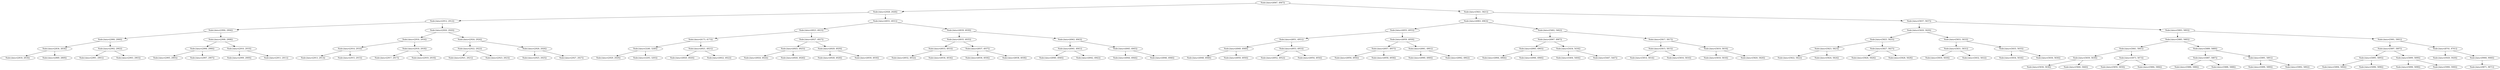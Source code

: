 digraph G{
1221741923 [label="Node{data=[4947, 4947]}"]
1221741923 -> 1767672626
1767672626 [label="Node{data=[2928, 2928]}"]
1767672626 -> 28175501
28175501 [label="Node{data=[2912, 2912]}"]
28175501 -> 1857237713
1857237713 [label="Node{data=[2904, 2904]}"]
1857237713 -> 886096689
886096689 [label="Node{data=[2900, 2900]}"]
886096689 -> 962124674
962124674 [label="Node{data=[2834, 2834]}"]
962124674 -> 1467974048
1467974048 [label="Node{data=[2818, 2818]}"]
962124674 -> 539825188
539825188 [label="Node{data=[2869, 2869]}"]
886096689 -> 307663451
307663451 [label="Node{data=[2902, 2902]}"]
307663451 -> 1840107352
1840107352 [label="Node{data=[2901, 2901]}"]
307663451 -> 1182015948
1182015948 [label="Node{data=[2903, 2903]}"]
1857237713 -> 246452498
246452498 [label="Node{data=[2908, 2908]}"]
246452498 -> 676470485
676470485 [label="Node{data=[2906, 2906]}"]
676470485 -> 721863560
721863560 [label="Node{data=[2905, 2905]}"]
676470485 -> 1285287269
1285287269 [label="Node{data=[2907, 2907]}"]
246452498 -> 1177148901
1177148901 [label="Node{data=[2910, 2910]}"]
1177148901 -> 2117457731
2117457731 [label="Node{data=[2909, 2909]}"]
1177148901 -> 1672626574
1672626574 [label="Node{data=[2911, 2911]}"]
28175501 -> 1892771928
1892771928 [label="Node{data=[2920, 2920]}"]
1892771928 -> 2023707986
2023707986 [label="Node{data=[2916, 2916]}"]
2023707986 -> 683674317
683674317 [label="Node{data=[2914, 2914]}"]
683674317 -> 1494188138
1494188138 [label="Node{data=[2913, 2913]}"]
683674317 -> 577220795
577220795 [label="Node{data=[2915, 2915]}"]
2023707986 -> 542135392
542135392 [label="Node{data=[2918, 2918]}"]
542135392 -> 149861573
149861573 [label="Node{data=[2917, 2917]}"]
542135392 -> 768047458
768047458 [label="Node{data=[2919, 2919]}"]
1892771928 -> 851109385
851109385 [label="Node{data=[2924, 2924]}"]
851109385 -> 275466090
275466090 [label="Node{data=[2922, 2922]}"]
275466090 -> 1843302718
1843302718 [label="Node{data=[2921, 2921]}"]
275466090 -> 2068113806
2068113806 [label="Node{data=[2923, 2923]}"]
851109385 -> 506184257
506184257 [label="Node{data=[2926, 2926]}"]
506184257 -> 1412536057
1412536057 [label="Node{data=[2925, 2925]}"]
506184257 -> 1300216352
1300216352 [label="Node{data=[2927, 2927]}"]
1767672626 -> 288043672
288043672 [label="Node{data=[4931, 4931]}"]
288043672 -> 1372771126
1372771126 [label="Node{data=[4923, 4923]}"]
1372771126 -> 151781803
151781803 [label="Node{data=[4173, 4173]}"]
151781803 -> 965874704
965874704 [label="Node{data=[3240, 3240]}"]
965874704 -> 1910857288
1910857288 [label="Node{data=[2929, 2929]}"]
965874704 -> 912877601
912877601 [label="Node{data=[3293, 3293]}"]
151781803 -> 1593914910
1593914910 [label="Node{data=[4921, 4921]}"]
1593914910 -> 1989843834
1989843834 [label="Node{data=[4920, 4920]}"]
1593914910 -> 760646911
760646911 [label="Node{data=[4922, 4922]}"]
1372771126 -> 1342423316
1342423316 [label="Node{data=[4927, 4927]}"]
1342423316 -> 115653836
115653836 [label="Node{data=[4925, 4925]}"]
115653836 -> 612873761
612873761 [label="Node{data=[4924, 4924]}"]
115653836 -> 1026553658
1026553658 [label="Node{data=[4926, 4926]}"]
1342423316 -> 1936362218
1936362218 [label="Node{data=[4929, 4929]}"]
1936362218 -> 1347111575
1347111575 [label="Node{data=[4928, 4928]}"]
1936362218 -> 1231345665
1231345665 [label="Node{data=[4930, 4930]}"]
288043672 -> 187723824
187723824 [label="Node{data=[4939, 4939]}"]
187723824 -> 749377126
749377126 [label="Node{data=[4935, 4935]}"]
749377126 -> 641691286
641691286 [label="Node{data=[4933, 4933]}"]
641691286 -> 1232346752
1232346752 [label="Node{data=[4932, 4932]}"]
641691286 -> 1095583342
1095583342 [label="Node{data=[4934, 4934]}"]
749377126 -> 967635335
967635335 [label="Node{data=[4937, 4937]}"]
967635335 -> 1681552378
1681552378 [label="Node{data=[4936, 4936]}"]
967635335 -> 231989731
231989731 [label="Node{data=[4938, 4938]}"]
187723824 -> 646359041
646359041 [label="Node{data=[4943, 4943]}"]
646359041 -> 2021148063
2021148063 [label="Node{data=[4941, 4941]}"]
2021148063 -> 1332370633
1332370633 [label="Node{data=[4940, 4940]}"]
2021148063 -> 1562669118
1562669118 [label="Node{data=[4942, 4942]}"]
646359041 -> 1324420411
1324420411 [label="Node{data=[4945, 4945]}"]
1324420411 -> 1956642247
1956642247 [label="Node{data=[4944, 4944]}"]
1324420411 -> 1762556809
1762556809 [label="Node{data=[4946, 4946]}"]
1221741923 -> 391463702
391463702 [label="Node{data=[5821, 5821]}"]
391463702 -> 1368067090
1368067090 [label="Node{data=[4963, 4963]}"]
1368067090 -> 1525789217
1525789217 [label="Node{data=[4955, 4955]}"]
1525789217 -> 1085888709
1085888709 [label="Node{data=[4951, 4951]}"]
1085888709 -> 2102001207
2102001207 [label="Node{data=[4949, 4949]}"]
2102001207 -> 1957398032
1957398032 [label="Node{data=[4948, 4948]}"]
2102001207 -> 589058590
589058590 [label="Node{data=[4950, 4950]}"]
1085888709 -> 694766024
694766024 [label="Node{data=[4953, 4953]}"]
694766024 -> 467903124
467903124 [label="Node{data=[4952, 4952]}"]
694766024 -> 860892414
860892414 [label="Node{data=[4954, 4954]}"]
1525789217 -> 1922896936
1922896936 [label="Node{data=[4959, 4959]}"]
1922896936 -> 291054778
291054778 [label="Node{data=[4957, 4957]}"]
291054778 -> 388551431
388551431 [label="Node{data=[4956, 4956]}"]
291054778 -> 623717056
623717056 [label="Node{data=[4958, 4958]}"]
1922896936 -> 1057707545
1057707545 [label="Node{data=[4961, 4961]}"]
1057707545 -> 1739573686
1739573686 [label="Node{data=[4960, 4960]}"]
1057707545 -> 919510703
919510703 [label="Node{data=[4962, 4962]}"]
1368067090 -> 2054805916
2054805916 [label="Node{data=[5462, 5462]}"]
2054805916 -> 522711892
522711892 [label="Node{data=[4967, 4967]}"]
522711892 -> 115112831
115112831 [label="Node{data=[4965, 4965]}"]
115112831 -> 1143322349
1143322349 [label="Node{data=[4964, 4964]}"]
115112831 -> 1881420492
1881420492 [label="Node{data=[4966, 4966]}"]
522711892 -> 1345962703
1345962703 [label="Node{data=[5434, 5434]}"]
1345962703 -> 895175732
895175732 [label="Node{data=[5404, 5404]}"]
1345962703 -> 1553991340
1553991340 [label="Node{data=[5447, 5447]}"]
2054805916 -> 230944166
230944166 [label="Node{data=[5817, 5817]}"]
230944166 -> 326265195
326265195 [label="Node{data=[5815, 5815]}"]
326265195 -> 2091367901
2091367901 [label="Node{data=[5814, 5814]}"]
326265195 -> 544100739
544100739 [label="Node{data=[5816, 5816]}"]
230944166 -> 844248821
844248821 [label="Node{data=[5819, 5819]}"]
844248821 -> 854276325
854276325 [label="Node{data=[5818, 5818]}"]
844248821 -> 1935880752
1935880752 [label="Node{data=[5820, 5820]}"]
391463702 -> 559126422
559126422 [label="Node{data=[5837, 5837]}"]
559126422 -> 34994391
34994391 [label="Node{data=[5829, 5829]}"]
34994391 -> 1775420512
1775420512 [label="Node{data=[5825, 5825]}"]
1775420512 -> 55220696
55220696 [label="Node{data=[5823, 5823]}"]
55220696 -> 1050165504
1050165504 [label="Node{data=[5822, 5822]}"]
55220696 -> 333890884
333890884 [label="Node{data=[5824, 5824]}"]
1775420512 -> 1818817180
1818817180 [label="Node{data=[5827, 5827]}"]
1818817180 -> 993731216
993731216 [label="Node{data=[5826, 5826]}"]
1818817180 -> 1205331126
1205331126 [label="Node{data=[5828, 5828]}"]
34994391 -> 1648285165
1648285165 [label="Node{data=[5833, 5833]}"]
1648285165 -> 1240016676
1240016676 [label="Node{data=[5831, 5831]}"]
1240016676 -> 732214059
732214059 [label="Node{data=[5830, 5830]}"]
1240016676 -> 1395523773
1395523773 [label="Node{data=[5832, 5832]}"]
1648285165 -> 1202402952
1202402952 [label="Node{data=[5835, 5835]}"]
1202402952 -> 1207695710
1207695710 [label="Node{data=[5834, 5834]}"]
1202402952 -> 1229465441
1229465441 [label="Node{data=[5836, 5836]}"]
559126422 -> 1791032605
1791032605 [label="Node{data=[5893, 5893]}"]
1791032605 -> 1950456251
1950456251 [label="Node{data=[5885, 5885]}"]
1950456251 -> 1827192676
1827192676 [label="Node{data=[5841, 5841]}"]
1827192676 -> 1679027895
1679027895 [label="Node{data=[5839, 5839]}"]
1679027895 -> 156684093
156684093 [label="Node{data=[5838, 5838]}"]
1679027895 -> 1898058733
1898058733 [label="Node{data=[5840, 5840]}"]
1827192676 -> 1478005042
1478005042 [label="Node{data=[5873, 5873]}"]
1478005042 -> 587573968
587573968 [label="Node{data=[5859, 5859]}"]
1478005042 -> 471180970
471180970 [label="Node{data=[5884, 5884]}"]
1950456251 -> 2110350270
2110350270 [label="Node{data=[5889, 5889]}"]
2110350270 -> 1640299572
1640299572 [label="Node{data=[5887, 5887]}"]
1640299572 -> 1872337398
1872337398 [label="Node{data=[5886, 5886]}"]
1640299572 -> 1577603673
1577603673 [label="Node{data=[5888, 5888]}"]
2110350270 -> 1760173749
1760173749 [label="Node{data=[5891, 5891]}"]
1760173749 -> 772369088
772369088 [label="Node{data=[5890, 5890]}"]
1760173749 -> 226230494
226230494 [label="Node{data=[5892, 5892]}"]
1791032605 -> 301601202
301601202 [label="Node{data=[5901, 5901]}"]
301601202 -> 702392974
702392974 [label="Node{data=[5897, 5897]}"]
702392974 -> 1281853983
1281853983 [label="Node{data=[5895, 5895]}"]
1281853983 -> 560990653
560990653 [label="Node{data=[5894, 5894]}"]
1281853983 -> 1615264672
1615264672 [label="Node{data=[5896, 5896]}"]
702392974 -> 613131516
613131516 [label="Node{data=[5899, 5899]}"]
613131516 -> 1422714112
1422714112 [label="Node{data=[5898, 5898]}"]
613131516 -> 1968190405
1968190405 [label="Node{data=[5900, 5900]}"]
301601202 -> 580668724
580668724 [label="Node{data=[8741, 8741]}"]
580668724 -> 1531556319
1531556319 [label="Node{data=[5929, 5929]}"]
580668724 -> 1755229011
1755229011 [label="Node{data=[9060, 9060]}"]
1755229011 -> 472146846
472146846 [label="Node{data=[9871, 9871]}"]
}